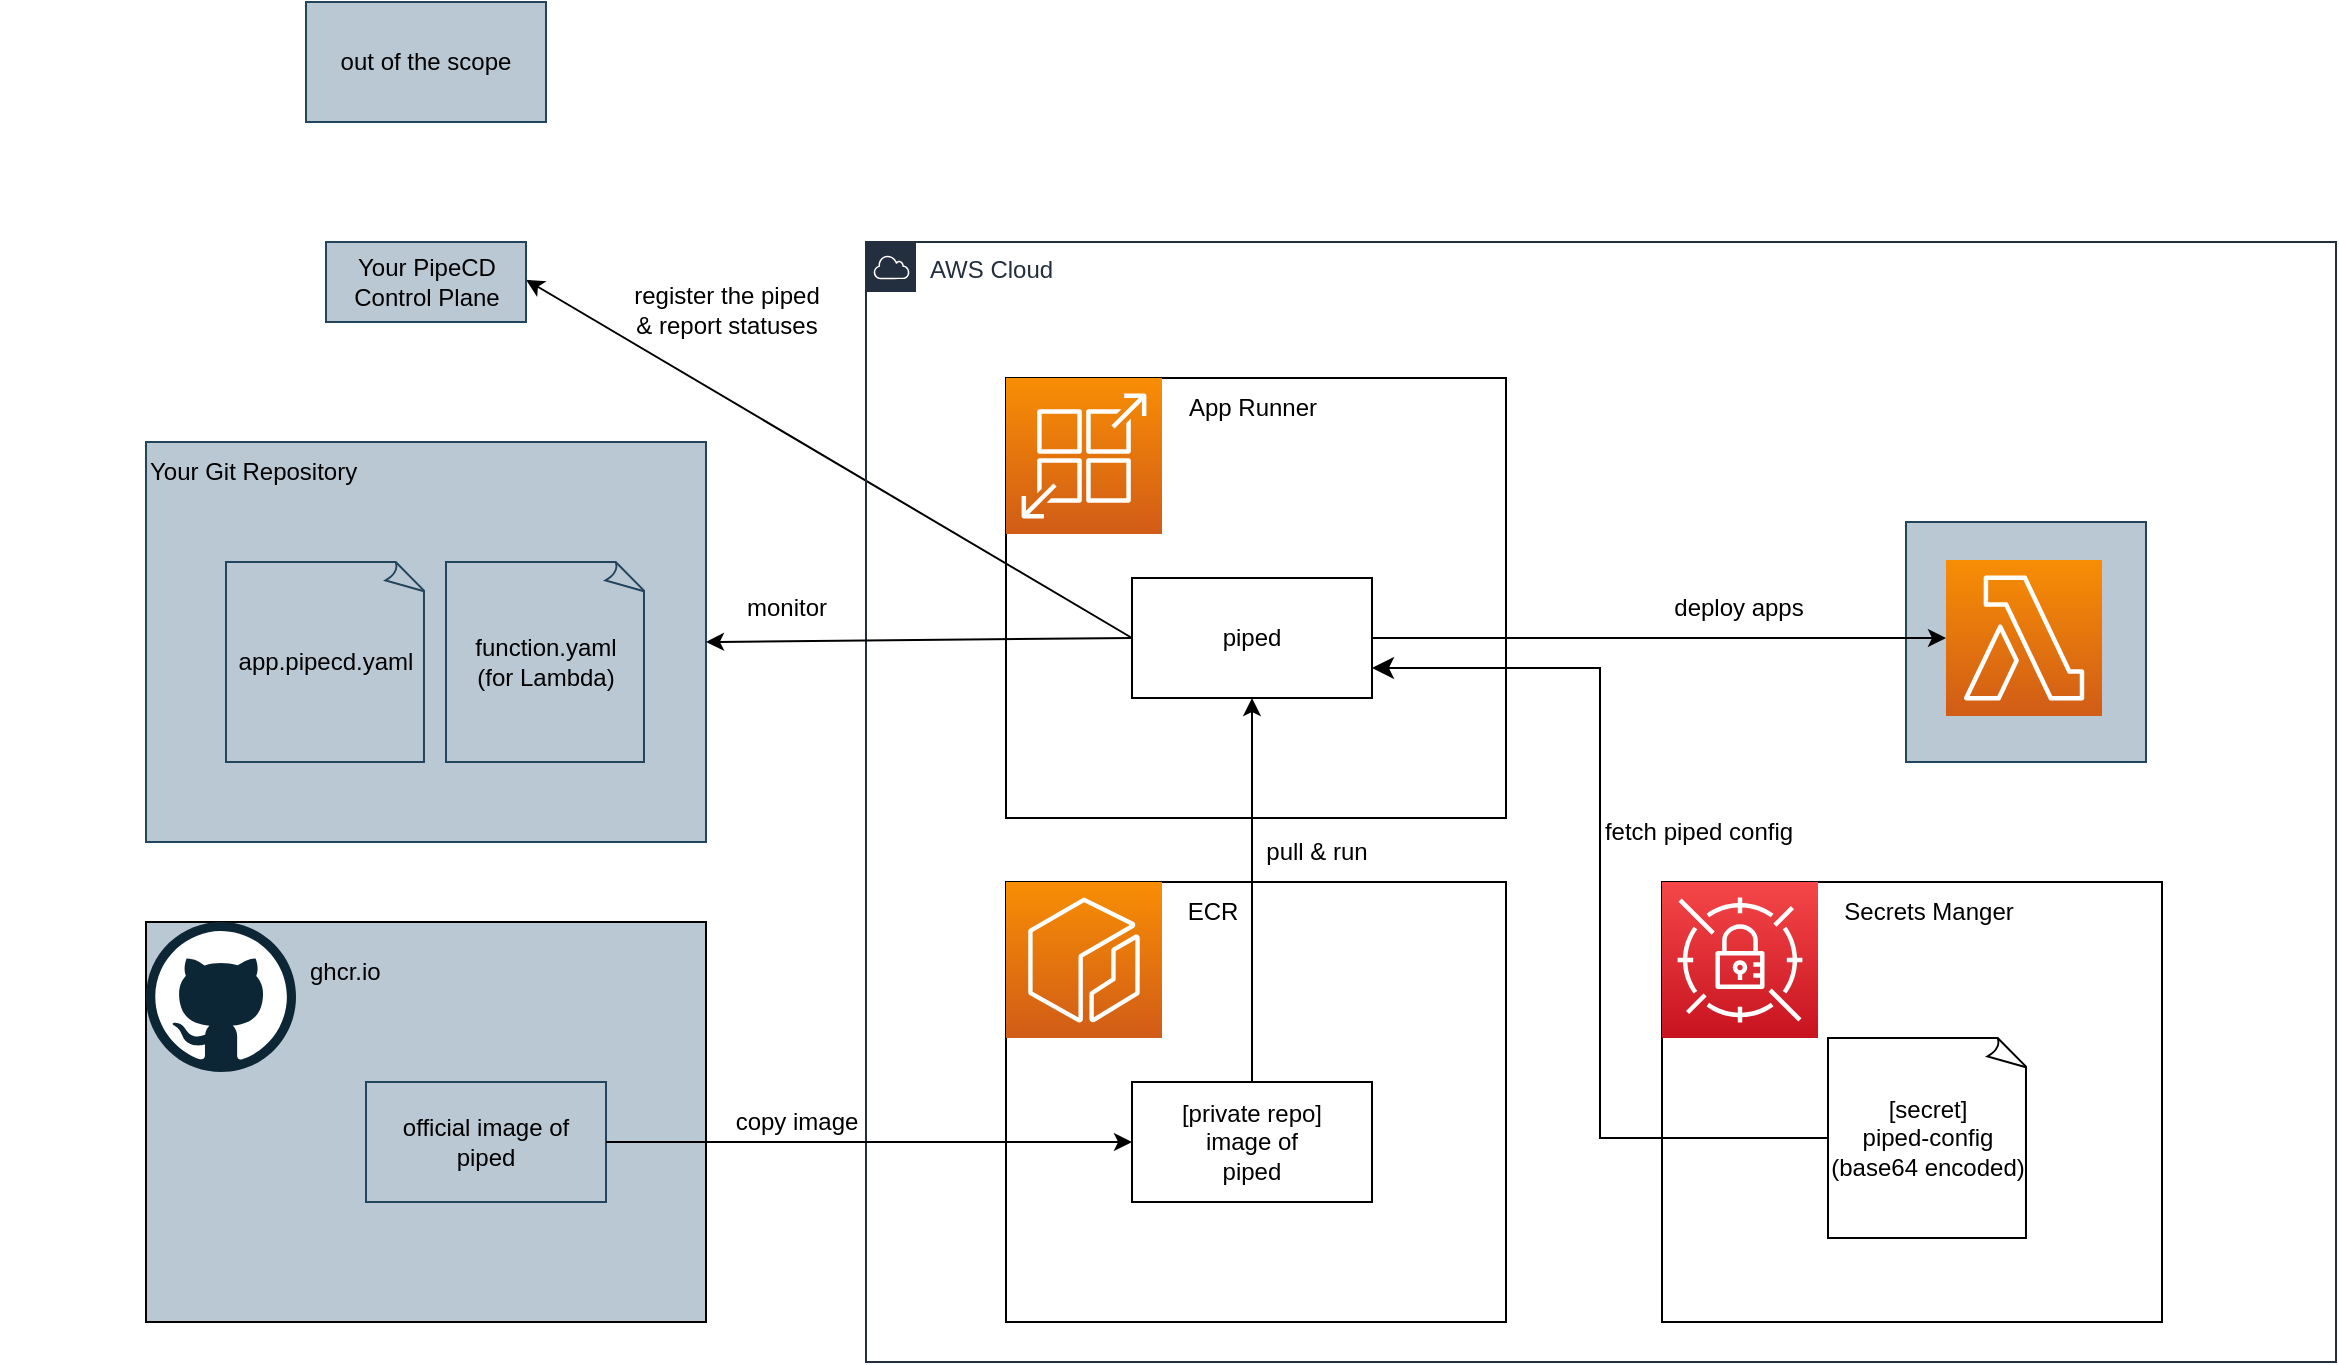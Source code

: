 <mxfile scale="1" border="10">
    <diagram id="jVDC_NcEdhLlJ4vW8XBc" name="Page-1">
        <mxGraphModel dx="2712" dy="1251" grid="1" gridSize="20" guides="1" tooltips="1" connect="1" arrows="1" fold="1" page="1" pageScale="1" pageWidth="1169" pageHeight="827" background="#ffffff" math="0" shadow="0">
            <root>
                <mxCell id="0"/>
                <mxCell id="1" parent="0"/>
                <mxCell id="12" value="" style="endArrow=classic;html=1;exitX=0;exitY=0.5;exitDx=0;exitDy=0;entryX=1;entryY=0.472;entryDx=0;entryDy=0;entryPerimeter=0;" parent="1" source="3" target="7" edge="1">
                    <mxGeometry width="50" height="50" relative="1" as="geometry">
                        <mxPoint x="595" y="301" as="sourcePoint"/>
                        <mxPoint x="120" y="331" as="targetPoint"/>
                    </mxGeometry>
                </mxCell>
                <mxCell id="19" value="register the piped&lt;br&gt;&amp;amp; report statuses" style="text;html=1;align=center;verticalAlign=middle;resizable=0;points=[];autosize=1;strokeColor=none;fillColor=none;" parent="1" vertex="1">
                    <mxGeometry x="230" y="394" width="120" height="40" as="geometry"/>
                </mxCell>
                <mxCell id="33" value="AWS Cloud" style="points=[[0,0],[0.25,0],[0.5,0],[0.75,0],[1,0],[1,0.25],[1,0.5],[1,0.75],[1,1],[0.75,1],[0.5,1],[0.25,1],[0,1],[0,0.75],[0,0.5],[0,0.25]];outlineConnect=0;gradientColor=none;html=1;whiteSpace=wrap;fontSize=12;fontStyle=0;container=1;pointerEvents=0;collapsible=0;recursiveResize=0;shape=mxgraph.aws4.group;grIcon=mxgraph.aws4.group_aws_cloud;strokeColor=#232F3E;fillColor=none;verticalAlign=top;align=left;spacingLeft=30;fontColor=#232F3E;dashed=0;" parent="1" vertex="1">
                    <mxGeometry x="360" y="380" width="735" height="560" as="geometry"/>
                </mxCell>
                <mxCell id="87" value="" style="rounded=0;whiteSpace=wrap;html=1;fillColor=#bac8d3;strokeColor=#23445d;" vertex="1" parent="33">
                    <mxGeometry x="520" y="140" width="120" height="120" as="geometry"/>
                </mxCell>
                <mxCell id="48" value="" style="group" parent="33" vertex="1" connectable="0">
                    <mxGeometry x="70" y="320" width="250" height="220" as="geometry"/>
                </mxCell>
                <mxCell id="49" value="" style="rounded=0;whiteSpace=wrap;html=1;fillColor=none;" parent="48" vertex="1">
                    <mxGeometry width="250" height="220" as="geometry"/>
                </mxCell>
                <mxCell id="52" value="ECR" style="text;html=1;align=center;verticalAlign=middle;resizable=0;points=[];autosize=1;strokeColor=none;fillColor=none;" parent="48" vertex="1">
                    <mxGeometry x="78" width="50" height="30" as="geometry"/>
                </mxCell>
                <mxCell id="21" value="" style="sketch=0;points=[[0,0,0],[0.25,0,0],[0.5,0,0],[0.75,0,0],[1,0,0],[0,1,0],[0.25,1,0],[0.5,1,0],[0.75,1,0],[1,1,0],[0,0.25,0],[0,0.5,0],[0,0.75,0],[1,0.25,0],[1,0.5,0],[1,0.75,0]];outlineConnect=0;fontColor=#232F3E;gradientColor=#F78E04;gradientDirection=north;fillColor=#D05C17;strokeColor=#ffffff;dashed=0;verticalLabelPosition=bottom;verticalAlign=top;align=center;html=1;fontSize=12;fontStyle=0;aspect=fixed;shape=mxgraph.aws4.resourceIcon;resIcon=mxgraph.aws4.ecr;" parent="48" vertex="1">
                    <mxGeometry width="78" height="78" as="geometry"/>
                </mxCell>
                <mxCell id="23" value="[private repo]&lt;br&gt;image of&lt;br style=&quot;border-color: var(--border-color);&quot;&gt;piped" style="rounded=0;whiteSpace=wrap;html=1;" parent="48" vertex="1">
                    <mxGeometry x="63" y="100" width="120" height="60" as="geometry"/>
                </mxCell>
                <mxCell id="13" value="" style="endArrow=classic;html=1;exitX=1;exitY=0.5;exitDx=0;exitDy=0;entryX=0;entryY=0.5;entryDx=0;entryDy=0;entryPerimeter=0;" parent="33" source="3" target="17" edge="1">
                    <mxGeometry width="50" height="50" relative="1" as="geometry">
                        <mxPoint x="250" y="301" as="sourcePoint"/>
                        <mxPoint x="550.005" y="121.44" as="targetPoint"/>
                    </mxGeometry>
                </mxCell>
                <mxCell id="74" value="" style="group" parent="33" vertex="1" connectable="0">
                    <mxGeometry x="190" y="400" width="70" height="30" as="geometry"/>
                </mxCell>
                <mxCell id="24" value="" style="endArrow=classic;html=1;exitX=0.5;exitY=0;exitDx=0;exitDy=0;entryX=0.5;entryY=1;entryDx=0;entryDy=0;" parent="74" source="23" target="3" edge="1">
                    <mxGeometry width="50" height="50" relative="1" as="geometry">
                        <mxPoint x="85" y="-279" as="sourcePoint"/>
                        <mxPoint x="141" y="-109" as="targetPoint"/>
                    </mxGeometry>
                </mxCell>
                <mxCell id="63" value="" style="group" parent="33" vertex="1" connectable="0">
                    <mxGeometry x="70" y="68" width="250" height="220" as="geometry"/>
                </mxCell>
                <mxCell id="59" value="" style="rounded=0;whiteSpace=wrap;html=1;fillColor=none;" parent="63" vertex="1">
                    <mxGeometry width="250" height="220" as="geometry"/>
                </mxCell>
                <mxCell id="15" value="App Runner" style="text;html=1;align=center;verticalAlign=middle;resizable=0;points=[];autosize=1;strokeColor=none;fillColor=none;" parent="63" vertex="1">
                    <mxGeometry x="78" width="90" height="30" as="geometry"/>
                </mxCell>
                <mxCell id="2" value="" style="sketch=0;points=[[0,0,0],[0.25,0,0],[0.5,0,0],[0.75,0,0],[1,0,0],[0,1,0],[0.25,1,0],[0.5,1,0],[0.75,1,0],[1,1,0],[0,0.25,0],[0,0.5,0],[0,0.75,0],[1,0.25,0],[1,0.5,0],[1,0.75,0]];outlineConnect=0;fontColor=#232F3E;gradientColor=#F78E04;gradientDirection=north;fillColor=#D05C17;strokeColor=#ffffff;dashed=0;verticalLabelPosition=bottom;verticalAlign=top;align=center;html=1;fontSize=12;fontStyle=0;aspect=fixed;shape=mxgraph.aws4.resourceIcon;resIcon=mxgraph.aws4.app_runner;" parent="63" vertex="1">
                    <mxGeometry width="78" height="78" as="geometry"/>
                </mxCell>
                <mxCell id="3" value="piped" style="rounded=0;whiteSpace=wrap;html=1;" parent="63" vertex="1">
                    <mxGeometry x="63" y="100" width="120" height="60" as="geometry"/>
                </mxCell>
                <mxCell id="84" value="" style="group" vertex="1" connectable="0" parent="33">
                    <mxGeometry x="428" y="159" width="190" height="78" as="geometry"/>
                </mxCell>
                <mxCell id="17" value="" style="sketch=0;points=[[0,0,0],[0.25,0,0],[0.5,0,0],[0.75,0,0],[1,0,0],[0,1,0],[0.25,1,0],[0.5,1,0],[0.75,1,0],[1,1,0],[0,0.25,0],[0,0.5,0],[0,0.75,0],[1,0.25,0],[1,0.5,0],[1,0.75,0]];outlineConnect=0;fontColor=#232F3E;gradientColor=#F78E04;gradientDirection=north;fillColor=#D05C17;strokeColor=#ffffff;dashed=0;verticalLabelPosition=bottom;verticalAlign=top;align=center;html=1;fontSize=12;fontStyle=0;aspect=fixed;shape=mxgraph.aws4.resourceIcon;resIcon=mxgraph.aws4.lambda;" parent="84" vertex="1">
                    <mxGeometry x="112" width="78" height="78" as="geometry"/>
                </mxCell>
                <mxCell id="42" value="" style="group" parent="33" vertex="1" connectable="0">
                    <mxGeometry x="398" y="320" width="250" height="220" as="geometry"/>
                </mxCell>
                <mxCell id="41" value="" style="rounded=0;whiteSpace=wrap;html=1;fillColor=none;" parent="42" vertex="1">
                    <mxGeometry width="250" height="220" as="geometry"/>
                </mxCell>
                <mxCell id="31" value="[secret]&lt;br&gt;piped-config&lt;br&gt;(base64 encoded)" style="whiteSpace=wrap;html=1;shape=mxgraph.basic.document" parent="42" vertex="1">
                    <mxGeometry x="83" y="78" width="100" height="100" as="geometry"/>
                </mxCell>
                <mxCell id="14" value="" style="sketch=0;points=[[0,0,0],[0.25,0,0],[0.5,0,0],[0.75,0,0],[1,0,0],[0,1,0],[0.25,1,0],[0.5,1,0],[0.75,1,0],[1,1,0],[0,0.25,0],[0,0.5,0],[0,0.75,0],[1,0.25,0],[1,0.5,0],[1,0.75,0]];outlineConnect=0;fontColor=#232F3E;gradientColor=#F54749;gradientDirection=north;fillColor=#C7131F;strokeColor=#ffffff;dashed=0;verticalLabelPosition=bottom;verticalAlign=top;align=center;html=1;fontSize=12;fontStyle=0;aspect=fixed;shape=mxgraph.aws4.resourceIcon;resIcon=mxgraph.aws4.secrets_manager;" parent="42" vertex="1">
                    <mxGeometry width="78" height="78" as="geometry"/>
                </mxCell>
                <mxCell id="16" value="Secrets Manger" style="text;html=1;align=center;verticalAlign=middle;resizable=0;points=[];autosize=1;strokeColor=none;fillColor=none;" parent="42" vertex="1">
                    <mxGeometry x="78" width="110" height="30" as="geometry"/>
                </mxCell>
                <mxCell id="67" value="" style="group" parent="33" vertex="1" connectable="0">
                    <mxGeometry x="371" y="280" width="105" height="30" as="geometry"/>
                </mxCell>
                <mxCell id="68" value="fetch piped config" style="text;html=1;align=center;verticalAlign=middle;resizable=0;points=[];autosize=1;strokeColor=none;fillColor=none;" parent="67" vertex="1">
                    <mxGeometry x="-15" width="120" height="30" as="geometry"/>
                </mxCell>
                <mxCell id="73" value="pull &amp;amp; run" style="text;html=1;align=center;verticalAlign=middle;resizable=0;points=[];autosize=1;strokeColor=none;fillColor=none;" parent="33" vertex="1">
                    <mxGeometry x="190" y="290" width="70" height="30" as="geometry"/>
                </mxCell>
                <mxCell id="46" value="deploy apps" style="text;html=1;align=center;verticalAlign=middle;resizable=0;points=[];autosize=1;strokeColor=none;fillColor=none;" parent="33" vertex="1">
                    <mxGeometry x="391" y="168" width="90" height="30" as="geometry"/>
                </mxCell>
                <mxCell id="91" value="" style="edgeStyle=elbowEdgeStyle;elbow=horizontal;endArrow=classic;html=1;curved=0;rounded=0;endSize=8;startSize=8;exitX=0;exitY=0.5;exitDx=0;exitDy=0;exitPerimeter=0;entryX=1;entryY=0.75;entryDx=0;entryDy=0;" edge="1" parent="33" source="31" target="3">
                    <mxGeometry width="50" height="50" relative="1" as="geometry">
                        <mxPoint x="250" y="490" as="sourcePoint"/>
                        <mxPoint x="300" y="440" as="targetPoint"/>
                    </mxGeometry>
                </mxCell>
                <mxCell id="7" value="Your PipeCD &lt;br&gt;Control Plane" style="text;html=1;align=center;verticalAlign=middle;resizable=0;points=[];autosize=1;strokeColor=#23445d;fillColor=#bac8d3;" parent="1" vertex="1">
                    <mxGeometry x="90" y="380" width="100" height="40" as="geometry"/>
                </mxCell>
                <mxCell id="54" value="" style="group;rotation=90;" parent="1" vertex="1" connectable="0">
                    <mxGeometry x="-80" y="480" width="465" height="450" as="geometry"/>
                </mxCell>
                <mxCell id="55" value="" style="group" parent="54" vertex="1" connectable="0">
                    <mxGeometry x="10" y="250" width="359" height="200" as="geometry"/>
                </mxCell>
                <mxCell id="80" value="" style="group;fillColor=#bac8d3;strokeColor=#23445d;" parent="55" vertex="1" connectable="0">
                    <mxGeometry x="70" y="-10" width="280" height="200" as="geometry"/>
                </mxCell>
                <mxCell id="56" value="" style="rounded=0;whiteSpace=wrap;html=1;fillColor=none;" parent="80" vertex="1">
                    <mxGeometry width="280" height="200" as="geometry"/>
                </mxCell>
                <mxCell id="57" value="ghcr.io" style="text;html=1;strokeColor=none;fillColor=none;align=left;verticalAlign=middle;whiteSpace=wrap;rounded=0;" parent="80" vertex="1">
                    <mxGeometry x="80" y="10" width="110" height="30" as="geometry"/>
                </mxCell>
                <mxCell id="58" value="" style="dashed=0;outlineConnect=0;html=1;align=center;labelPosition=center;verticalLabelPosition=bottom;verticalAlign=top;shape=mxgraph.weblogos.github;strokeColor=default;fillColor=none;" parent="80" vertex="1">
                    <mxGeometry width="75" height="75" as="geometry"/>
                </mxCell>
                <mxCell id="64" value="official image of&lt;br style=&quot;border-color: var(--border-color);&quot;&gt;piped" style="rounded=0;whiteSpace=wrap;html=1;fillColor=#bac8d3;strokeColor=#23445d;" parent="80" vertex="1">
                    <mxGeometry x="110" y="80" width="120" height="60" as="geometry"/>
                </mxCell>
                <mxCell id="83" value="" style="group;fillColor=none;" parent="54" vertex="1" connectable="0">
                    <mxGeometry x="80" width="359" height="200" as="geometry"/>
                </mxCell>
                <mxCell id="53" value="" style="group" parent="83" vertex="1" connectable="0">
                    <mxGeometry width="359" height="200" as="geometry"/>
                </mxCell>
                <mxCell id="82" value="" style="group;" parent="53" vertex="1" connectable="0">
                    <mxGeometry width="280" height="200" as="geometry"/>
                </mxCell>
                <mxCell id="39" value="" style="rounded=0;whiteSpace=wrap;html=1;fillColor=#bac8d3;strokeColor=#23445d;" parent="82" vertex="1">
                    <mxGeometry width="280" height="200" as="geometry"/>
                </mxCell>
                <mxCell id="40" value="Your Git Repository" style="text;html=1;strokeColor=none;fillColor=none;align=left;verticalAlign=middle;whiteSpace=wrap;rounded=0;" parent="82" vertex="1">
                    <mxGeometry width="110" height="30" as="geometry"/>
                </mxCell>
                <mxCell id="75" value="monitor" style="text;html=1;align=center;verticalAlign=middle;resizable=0;points=[];autosize=1;strokeColor=none;fillColor=none;" parent="53" vertex="1">
                    <mxGeometry x="290" y="68" width="60" height="30" as="geometry"/>
                </mxCell>
                <mxCell id="28" value="app.pipecd.yaml" style="whiteSpace=wrap;html=1;shape=mxgraph.basic.document;fillColor=#bac8d3;strokeColor=#23445d;" parent="83" vertex="1">
                    <mxGeometry x="40" y="60" width="100" height="100" as="geometry"/>
                </mxCell>
                <mxCell id="29" value="function.yaml&lt;br&gt;(for Lambda)" style="whiteSpace=wrap;html=1;shape=mxgraph.basic.document;fillColor=#bac8d3;strokeColor=#23445d;" parent="83" vertex="1">
                    <mxGeometry x="150" y="60" width="100" height="100" as="geometry"/>
                </mxCell>
                <mxCell id="69" value="" style="group" parent="54" vertex="1" connectable="0">
                    <mxGeometry x="360" y="325" width="105" height="30" as="geometry"/>
                </mxCell>
                <mxCell id="70" value="copy image" style="text;html=1;align=center;verticalAlign=middle;resizable=0;points=[];autosize=1;strokeColor=none;fillColor=none;" parent="69" vertex="1">
                    <mxGeometry x="5" width="80" height="30" as="geometry"/>
                </mxCell>
                <mxCell id="65" style="edgeStyle=none;html=1;exitX=1;exitY=0.5;exitDx=0;exitDy=0;entryX=0;entryY=0.5;entryDx=0;entryDy=0;" parent="1" source="64" target="23" edge="1">
                    <mxGeometry relative="1" as="geometry"/>
                </mxCell>
                <mxCell id="11" value="" style="endArrow=classic;html=1;exitX=0;exitY=0.5;exitDx=0;exitDy=0;entryX=1;entryY=0.5;entryDx=0;entryDy=0;" parent="1" source="3" target="39" edge="1">
                    <mxGeometry width="50" height="50" relative="1" as="geometry">
                        <mxPoint x="585" y="221" as="sourcePoint"/>
                        <mxPoint x="500" y="130" as="targetPoint"/>
                    </mxGeometry>
                </mxCell>
                <mxCell id="86" value="out of the scope" style="rounded=0;whiteSpace=wrap;html=1;fillColor=#bac8d3;strokeColor=#23445d;" vertex="1" parent="1">
                    <mxGeometry x="80" y="260" width="120" height="60" as="geometry"/>
                </mxCell>
            </root>
        </mxGraphModel>
    </diagram>
</mxfile>